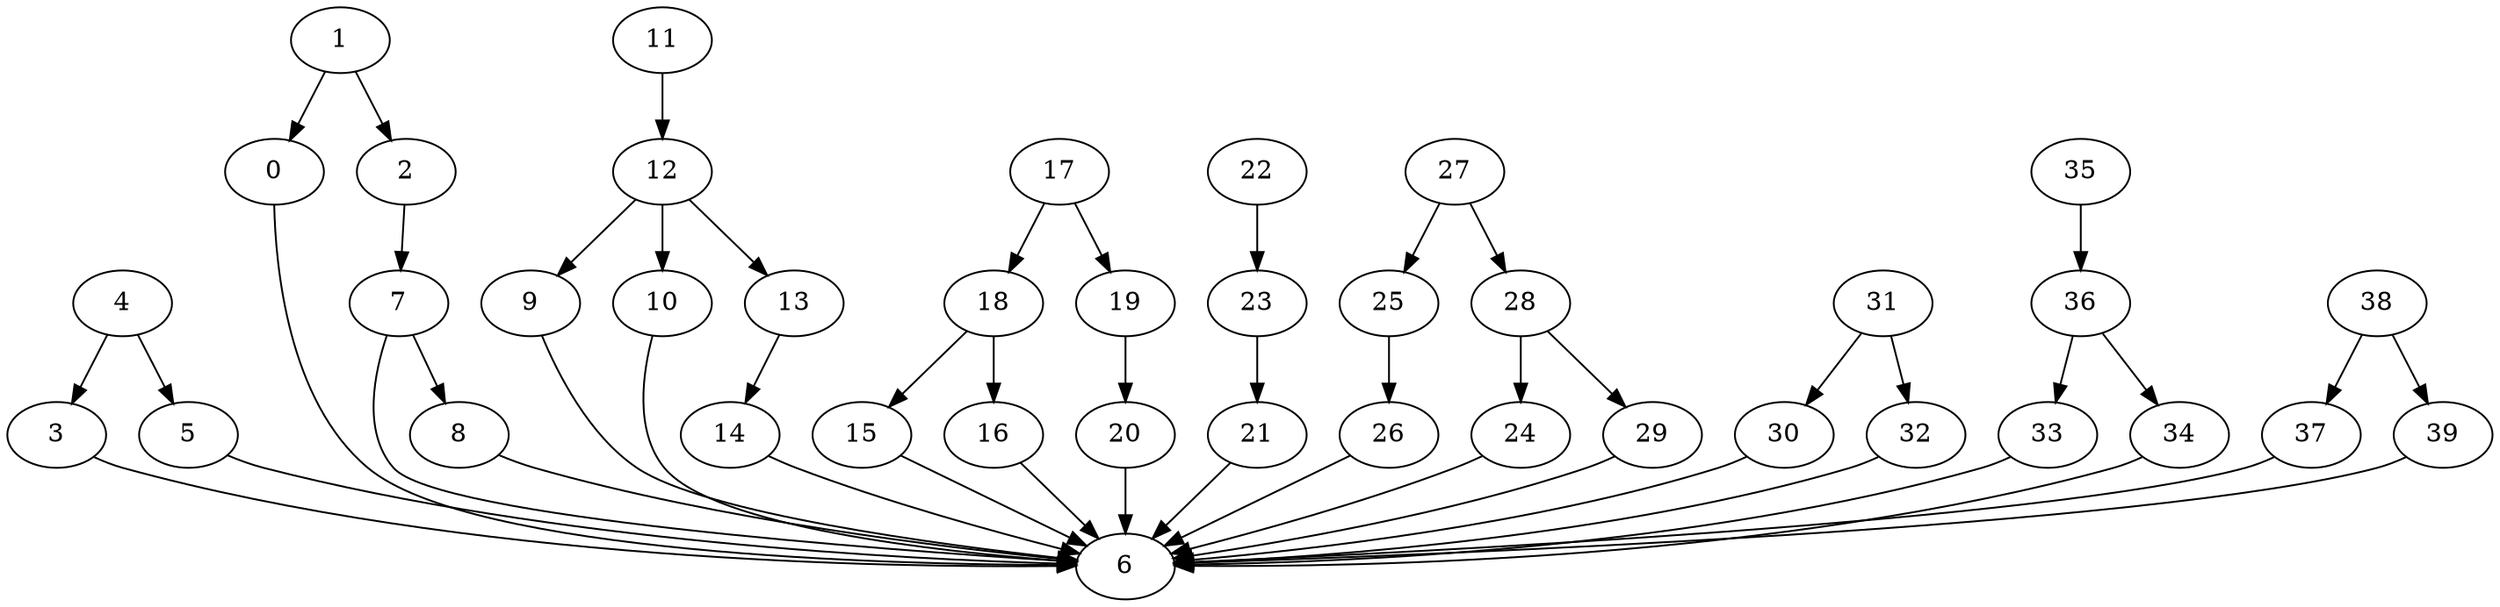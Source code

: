 strict digraph  {
0 [exec=161];
1 [exec=157];
2 [exec=67];
3 [exec=197];
4 [exec=199];
5 [exec=151];
6 [exec=145];
7 [exec=74];
8 [exec=190];
9 [exec=177];
10 [exec=186];
11 [exec=159];
12 [exec=130];
13 [exec=169];
14 [exec=199];
15 [exec=70];
16 [exec=197];
17 [exec=126];
18 [exec=184];
19 [exec=176];
20 [exec=137];
21 [exec=171];
22 [exec=66];
23 [exec=65];
24 [exec=138];
25 [exec=55];
26 [exec=168];
27 [exec=140];
28 [exec=93];
29 [exec=79];
30 [exec=95];
31 [exec=88];
32 [exec=109];
33 [exec=51];
34 [exec=87];
35 [exec=157];
36 [exec=186];
37 [exec=103];
38 [exec=162];
39 [exec=91];
0 -> 6  [comm=12];
1 -> 2  [comm=11];
1 -> 0  [comm=20];
2 -> 7  [comm=16];
3 -> 6  [comm=5];
4 -> 5  [comm=5];
4 -> 3  [comm=13];
5 -> 6  [comm=20];
7 -> 8  [comm=13];
7 -> 6  [comm=11];
8 -> 6  [comm=16];
9 -> 6  [comm=19];
10 -> 6  [comm=16];
11 -> 12  [comm=16];
12 -> 9  [comm=7];
12 -> 10  [comm=12];
12 -> 13  [comm=8];
13 -> 14  [comm=12];
14 -> 6  [comm=20];
15 -> 6  [comm=11];
16 -> 6  [comm=15];
17 -> 18  [comm=11];
17 -> 19  [comm=20];
18 -> 15  [comm=5];
18 -> 16  [comm=20];
19 -> 20  [comm=16];
20 -> 6  [comm=7];
21 -> 6  [comm=8];
22 -> 23  [comm=17];
23 -> 21  [comm=11];
24 -> 6  [comm=20];
25 -> 26  [comm=10];
26 -> 6  [comm=18];
27 -> 28  [comm=15];
27 -> 25  [comm=7];
28 -> 29  [comm=17];
28 -> 24  [comm=19];
29 -> 6  [comm=17];
30 -> 6  [comm=7];
31 -> 32  [comm=10];
31 -> 30  [comm=10];
32 -> 6  [comm=9];
33 -> 6  [comm=5];
34 -> 6  [comm=9];
35 -> 36  [comm=19];
36 -> 33  [comm=9];
36 -> 34  [comm=20];
37 -> 6  [comm=16];
38 -> 39  [comm=9];
38 -> 37  [comm=9];
39 -> 6  [comm=5];
}
